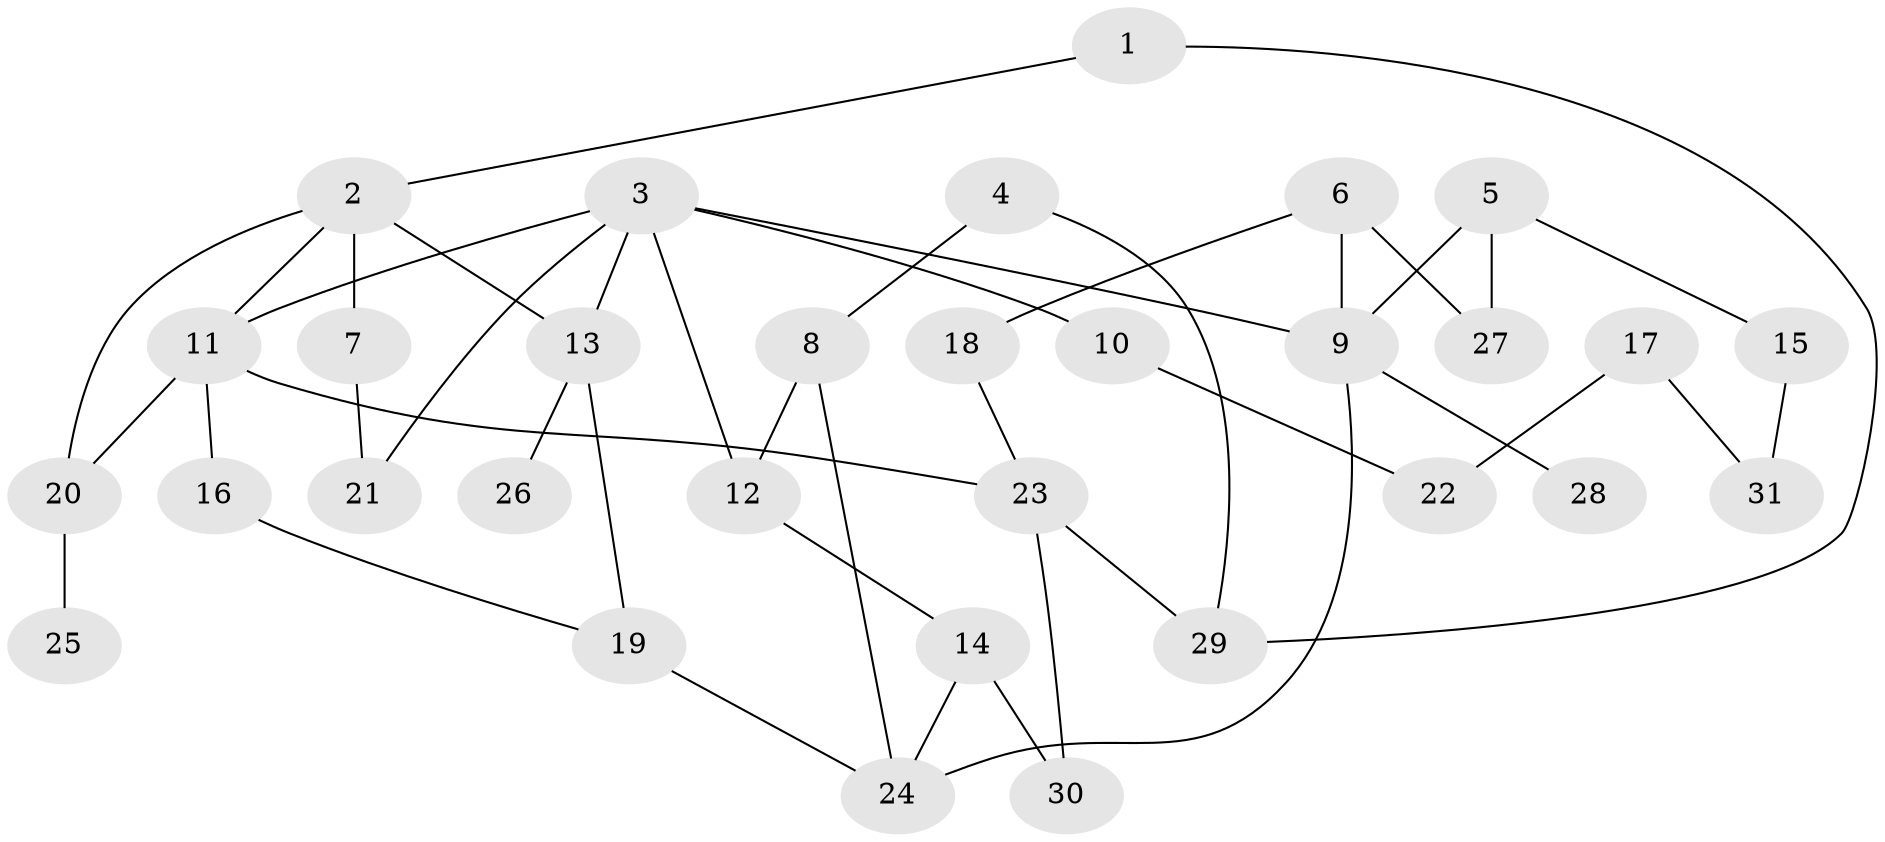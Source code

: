 // original degree distribution, {6: 0.01639344262295082, 2: 0.32786885245901637, 3: 0.22950819672131148, 5: 0.06557377049180328, 1: 0.26229508196721313, 4: 0.09836065573770492}
// Generated by graph-tools (version 1.1) at 2025/00/03/09/25 03:00:57]
// undirected, 31 vertices, 43 edges
graph export_dot {
graph [start="1"]
  node [color=gray90,style=filled];
  1;
  2;
  3;
  4;
  5;
  6;
  7;
  8;
  9;
  10;
  11;
  12;
  13;
  14;
  15;
  16;
  17;
  18;
  19;
  20;
  21;
  22;
  23;
  24;
  25;
  26;
  27;
  28;
  29;
  30;
  31;
  1 -- 2 [weight=1.0];
  1 -- 29 [weight=1.0];
  2 -- 7 [weight=1.0];
  2 -- 11 [weight=1.0];
  2 -- 13 [weight=1.0];
  2 -- 20 [weight=1.0];
  3 -- 9 [weight=1.0];
  3 -- 10 [weight=1.0];
  3 -- 11 [weight=1.0];
  3 -- 12 [weight=1.0];
  3 -- 13 [weight=1.0];
  3 -- 21 [weight=1.0];
  4 -- 8 [weight=1.0];
  4 -- 29 [weight=1.0];
  5 -- 9 [weight=1.0];
  5 -- 15 [weight=1.0];
  5 -- 27 [weight=1.0];
  6 -- 9 [weight=1.0];
  6 -- 18 [weight=1.0];
  6 -- 27 [weight=1.0];
  7 -- 21 [weight=1.0];
  8 -- 12 [weight=1.0];
  8 -- 24 [weight=1.0];
  9 -- 24 [weight=1.0];
  9 -- 28 [weight=1.0];
  10 -- 22 [weight=1.0];
  11 -- 16 [weight=1.0];
  11 -- 20 [weight=1.0];
  11 -- 23 [weight=1.0];
  12 -- 14 [weight=1.0];
  13 -- 19 [weight=1.0];
  13 -- 26 [weight=1.0];
  14 -- 24 [weight=1.0];
  14 -- 30 [weight=1.0];
  15 -- 31 [weight=1.0];
  16 -- 19 [weight=1.0];
  17 -- 22 [weight=1.0];
  17 -- 31 [weight=1.0];
  18 -- 23 [weight=1.0];
  19 -- 24 [weight=1.0];
  20 -- 25 [weight=1.0];
  23 -- 29 [weight=1.0];
  23 -- 30 [weight=1.0];
}
